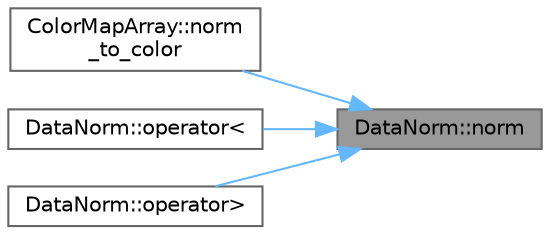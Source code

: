 digraph "DataNorm::norm"
{
 // LATEX_PDF_SIZE
  bgcolor="transparent";
  edge [fontname=Helvetica,fontsize=10,labelfontname=Helvetica,labelfontsize=10];
  node [fontname=Helvetica,fontsize=10,shape=box,height=0.2,width=0.4];
  rankdir="RL";
  Node1 [label="DataNorm::norm",height=0.2,width=0.4,color="gray40", fillcolor="grey60", style="filled", fontcolor="black",tooltip=" "];
  Node1 -> Node2 [dir="back",color="steelblue1",style="solid"];
  Node2 [label="ColorMapArray::norm\l_to_color",height=0.2,width=0.4,color="grey40", fillcolor="white", style="filled",URL="$class_color_map_array.html#ad38ac3a8dea9c006486ca8b425b7a4e7",tooltip="Translate a DataNorm object into a R5G6B5 color according to the Color Map."];
  Node1 -> Node3 [dir="back",color="steelblue1",style="solid"];
  Node3 [label="DataNorm::operator\<",height=0.2,width=0.4,color="grey40", fillcolor="white", style="filled",URL="$class_data_norm.html#a04748d9b102a55ae2c1ad503cafdc686",tooltip=" "];
  Node1 -> Node4 [dir="back",color="steelblue1",style="solid"];
  Node4 [label="DataNorm::operator\>",height=0.2,width=0.4,color="grey40", fillcolor="white", style="filled",URL="$class_data_norm.html#af8bf6f513640a4e61177d413c4effc79",tooltip=" "];
}
